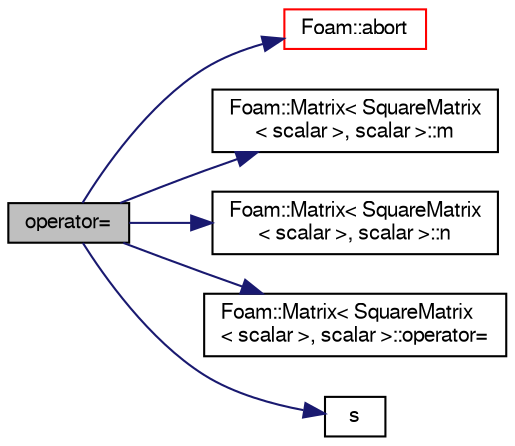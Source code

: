 digraph "operator="
{
  bgcolor="transparent";
  edge [fontname="FreeSans",fontsize="10",labelfontname="FreeSans",labelfontsize="10"];
  node [fontname="FreeSans",fontsize="10",shape=record];
  rankdir="LR";
  Node91 [label="operator=",height=0.2,width=0.4,color="black", fillcolor="grey75", style="filled", fontcolor="black"];
  Node91 -> Node92 [color="midnightblue",fontsize="10",style="solid",fontname="FreeSans"];
  Node92 [label="Foam::abort",height=0.2,width=0.4,color="red",URL="$a21124.html#a447107a607d03e417307c203fa5fb44b"];
  Node91 -> Node135 [color="midnightblue",fontsize="10",style="solid",fontname="FreeSans"];
  Node135 [label="Foam::Matrix\< SquareMatrix\l\< scalar \>, scalar \>::m",height=0.2,width=0.4,color="black",URL="$a26774.html#a910305ebc963132f09b276357a5a6da0",tooltip="Return the number of columns. "];
  Node91 -> Node136 [color="midnightblue",fontsize="10",style="solid",fontname="FreeSans"];
  Node136 [label="Foam::Matrix\< SquareMatrix\l\< scalar \>, scalar \>::n",height=0.2,width=0.4,color="black",URL="$a26774.html#a8a840ce72ef06572aff1f3e950889757",tooltip="Return the number of rows. "];
  Node91 -> Node137 [color="midnightblue",fontsize="10",style="solid",fontname="FreeSans"];
  Node137 [label="Foam::Matrix\< SquareMatrix\l\< scalar \>, scalar \>::operator=",height=0.2,width=0.4,color="black",URL="$a26774.html#a6af7b09c6a320efd97f91fb21667167f",tooltip="Assignment operator. Takes linear time. "];
  Node91 -> Node138 [color="midnightblue",fontsize="10",style="solid",fontname="FreeSans"];
  Node138 [label="s",height=0.2,width=0.4,color="black",URL="$a18905.html#abb9c4233033fad2ad0206cd4adad3b9f"];
}
